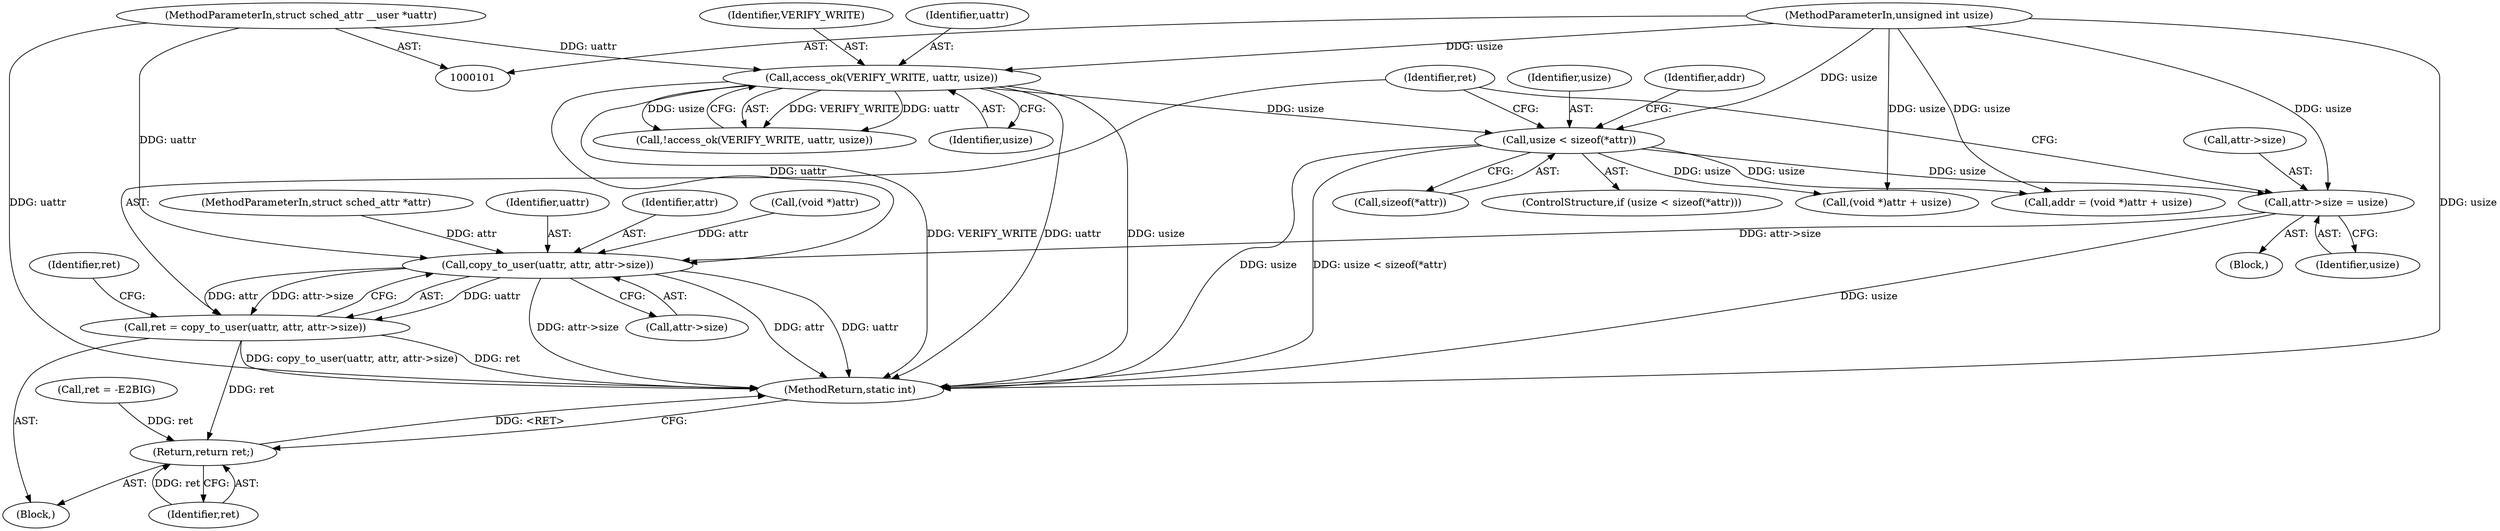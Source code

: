 digraph "0_linux_4efbc454ba68def5ef285b26ebfcfdb605b52755@pointer" {
"1000152" [label="(Call,attr->size = usize)"];
"1000104" [label="(MethodParameterIn,unsigned int usize)"];
"1000117" [label="(Call,usize < sizeof(*attr))"];
"1000109" [label="(Call,access_ok(VERIFY_WRITE, uattr, usize))"];
"1000102" [label="(MethodParameterIn,struct sched_attr __user *uattr)"];
"1000159" [label="(Call,copy_to_user(uattr, attr, attr->size))"];
"1000157" [label="(Call,ret = copy_to_user(uattr, attr, attr->size))"];
"1000171" [label="(Return,return ret;)"];
"1000116" [label="(ControlStructure,if (usize < sizeof(*attr)))"];
"1000161" [label="(Identifier,attr)"];
"1000156" [label="(Identifier,usize)"];
"1000118" [label="(Identifier,usize)"];
"1000152" [label="(Call,attr->size = usize)"];
"1000125" [label="(Call,addr = (void *)attr + usize)"];
"1000166" [label="(Identifier,ret)"];
"1000119" [label="(Call,sizeof(*attr))"];
"1000174" [label="(Call,ret = -E2BIG)"];
"1000159" [label="(Call,copy_to_user(uattr, attr, attr->size))"];
"1000110" [label="(Identifier,VERIFY_WRITE)"];
"1000162" [label="(Call,attr->size)"];
"1000105" [label="(Block,)"];
"1000171" [label="(Return,return ret;)"];
"1000157" [label="(Call,ret = copy_to_user(uattr, attr, attr->size))"];
"1000108" [label="(Call,!access_ok(VERIFY_WRITE, uattr, usize))"];
"1000127" [label="(Call,(void *)attr + usize)"];
"1000126" [label="(Identifier,addr)"];
"1000117" [label="(Call,usize < sizeof(*attr))"];
"1000135" [label="(Call,(void *)attr)"];
"1000103" [label="(MethodParameterIn,struct sched_attr *attr)"];
"1000112" [label="(Identifier,usize)"];
"1000111" [label="(Identifier,uattr)"];
"1000158" [label="(Identifier,ret)"];
"1000102" [label="(MethodParameterIn,struct sched_attr __user *uattr)"];
"1000153" [label="(Call,attr->size)"];
"1000109" [label="(Call,access_ok(VERIFY_WRITE, uattr, usize))"];
"1000122" [label="(Block,)"];
"1000172" [label="(Identifier,ret)"];
"1000160" [label="(Identifier,uattr)"];
"1000179" [label="(MethodReturn,static int)"];
"1000104" [label="(MethodParameterIn,unsigned int usize)"];
"1000152" -> "1000122"  [label="AST: "];
"1000152" -> "1000156"  [label="CFG: "];
"1000153" -> "1000152"  [label="AST: "];
"1000156" -> "1000152"  [label="AST: "];
"1000158" -> "1000152"  [label="CFG: "];
"1000152" -> "1000179"  [label="DDG: usize"];
"1000104" -> "1000152"  [label="DDG: usize"];
"1000117" -> "1000152"  [label="DDG: usize"];
"1000152" -> "1000159"  [label="DDG: attr->size"];
"1000104" -> "1000101"  [label="AST: "];
"1000104" -> "1000179"  [label="DDG: usize"];
"1000104" -> "1000109"  [label="DDG: usize"];
"1000104" -> "1000117"  [label="DDG: usize"];
"1000104" -> "1000125"  [label="DDG: usize"];
"1000104" -> "1000127"  [label="DDG: usize"];
"1000117" -> "1000116"  [label="AST: "];
"1000117" -> "1000119"  [label="CFG: "];
"1000118" -> "1000117"  [label="AST: "];
"1000119" -> "1000117"  [label="AST: "];
"1000126" -> "1000117"  [label="CFG: "];
"1000158" -> "1000117"  [label="CFG: "];
"1000117" -> "1000179"  [label="DDG: usize"];
"1000117" -> "1000179"  [label="DDG: usize < sizeof(*attr)"];
"1000109" -> "1000117"  [label="DDG: usize"];
"1000117" -> "1000125"  [label="DDG: usize"];
"1000117" -> "1000127"  [label="DDG: usize"];
"1000109" -> "1000108"  [label="AST: "];
"1000109" -> "1000112"  [label="CFG: "];
"1000110" -> "1000109"  [label="AST: "];
"1000111" -> "1000109"  [label="AST: "];
"1000112" -> "1000109"  [label="AST: "];
"1000108" -> "1000109"  [label="CFG: "];
"1000109" -> "1000179"  [label="DDG: usize"];
"1000109" -> "1000179"  [label="DDG: VERIFY_WRITE"];
"1000109" -> "1000179"  [label="DDG: uattr"];
"1000109" -> "1000108"  [label="DDG: VERIFY_WRITE"];
"1000109" -> "1000108"  [label="DDG: uattr"];
"1000109" -> "1000108"  [label="DDG: usize"];
"1000102" -> "1000109"  [label="DDG: uattr"];
"1000109" -> "1000159"  [label="DDG: uattr"];
"1000102" -> "1000101"  [label="AST: "];
"1000102" -> "1000179"  [label="DDG: uattr"];
"1000102" -> "1000159"  [label="DDG: uattr"];
"1000159" -> "1000157"  [label="AST: "];
"1000159" -> "1000162"  [label="CFG: "];
"1000160" -> "1000159"  [label="AST: "];
"1000161" -> "1000159"  [label="AST: "];
"1000162" -> "1000159"  [label="AST: "];
"1000157" -> "1000159"  [label="CFG: "];
"1000159" -> "1000179"  [label="DDG: attr->size"];
"1000159" -> "1000179"  [label="DDG: uattr"];
"1000159" -> "1000179"  [label="DDG: attr"];
"1000159" -> "1000157"  [label="DDG: uattr"];
"1000159" -> "1000157"  [label="DDG: attr"];
"1000159" -> "1000157"  [label="DDG: attr->size"];
"1000135" -> "1000159"  [label="DDG: attr"];
"1000103" -> "1000159"  [label="DDG: attr"];
"1000157" -> "1000105"  [label="AST: "];
"1000158" -> "1000157"  [label="AST: "];
"1000166" -> "1000157"  [label="CFG: "];
"1000157" -> "1000179"  [label="DDG: copy_to_user(uattr, attr, attr->size)"];
"1000157" -> "1000179"  [label="DDG: ret"];
"1000157" -> "1000171"  [label="DDG: ret"];
"1000171" -> "1000105"  [label="AST: "];
"1000171" -> "1000172"  [label="CFG: "];
"1000172" -> "1000171"  [label="AST: "];
"1000179" -> "1000171"  [label="CFG: "];
"1000171" -> "1000179"  [label="DDG: <RET>"];
"1000172" -> "1000171"  [label="DDG: ret"];
"1000174" -> "1000171"  [label="DDG: ret"];
}
